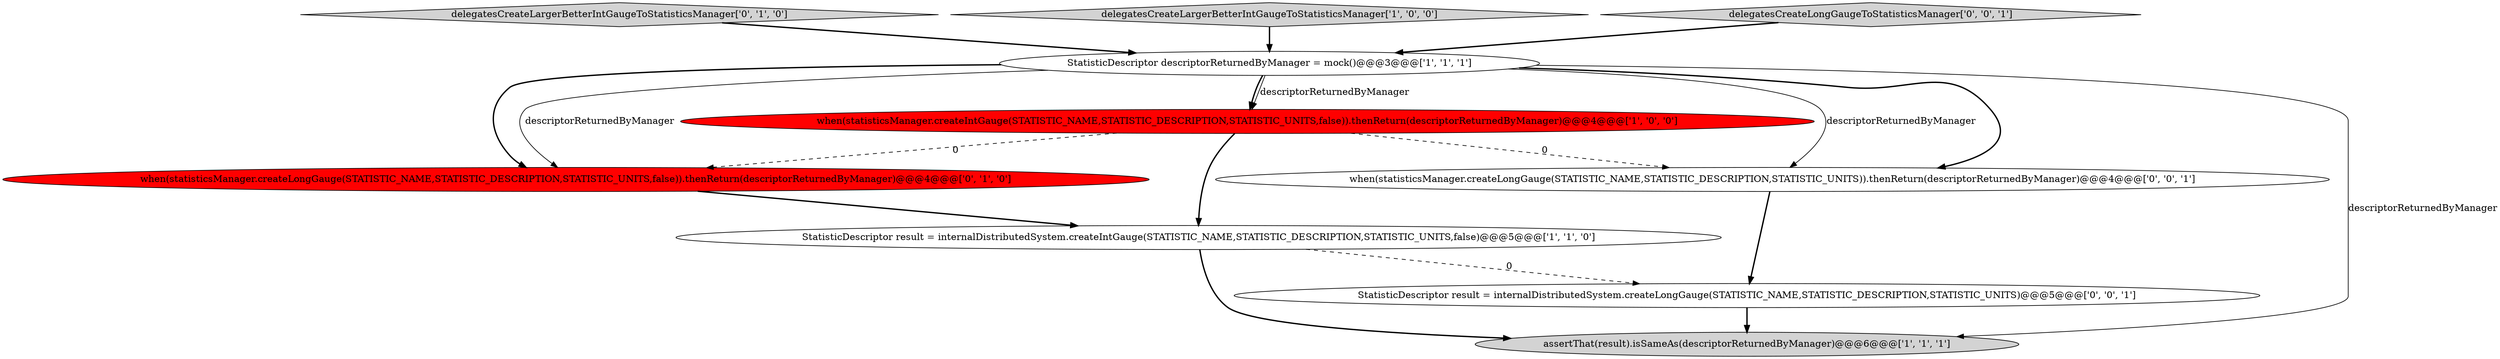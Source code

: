 digraph {
5 [style = filled, label = "delegatesCreateLargerBetterIntGaugeToStatisticsManager['0', '1', '0']", fillcolor = lightgray, shape = diamond image = "AAA0AAABBB2BBB"];
4 [style = filled, label = "when(statisticsManager.createIntGauge(STATISTIC_NAME,STATISTIC_DESCRIPTION,STATISTIC_UNITS,false)).thenReturn(descriptorReturnedByManager)@@@4@@@['1', '0', '0']", fillcolor = red, shape = ellipse image = "AAA1AAABBB1BBB"];
2 [style = filled, label = "delegatesCreateLargerBetterIntGaugeToStatisticsManager['1', '0', '0']", fillcolor = lightgray, shape = diamond image = "AAA0AAABBB1BBB"];
9 [style = filled, label = "when(statisticsManager.createLongGauge(STATISTIC_NAME,STATISTIC_DESCRIPTION,STATISTIC_UNITS)).thenReturn(descriptorReturnedByManager)@@@4@@@['0', '0', '1']", fillcolor = white, shape = ellipse image = "AAA0AAABBB3BBB"];
8 [style = filled, label = "delegatesCreateLongGaugeToStatisticsManager['0', '0', '1']", fillcolor = lightgray, shape = diamond image = "AAA0AAABBB3BBB"];
6 [style = filled, label = "when(statisticsManager.createLongGauge(STATISTIC_NAME,STATISTIC_DESCRIPTION,STATISTIC_UNITS,false)).thenReturn(descriptorReturnedByManager)@@@4@@@['0', '1', '0']", fillcolor = red, shape = ellipse image = "AAA1AAABBB2BBB"];
1 [style = filled, label = "assertThat(result).isSameAs(descriptorReturnedByManager)@@@6@@@['1', '1', '1']", fillcolor = lightgray, shape = ellipse image = "AAA0AAABBB1BBB"];
7 [style = filled, label = "StatisticDescriptor result = internalDistributedSystem.createLongGauge(STATISTIC_NAME,STATISTIC_DESCRIPTION,STATISTIC_UNITS)@@@5@@@['0', '0', '1']", fillcolor = white, shape = ellipse image = "AAA0AAABBB3BBB"];
3 [style = filled, label = "StatisticDescriptor descriptorReturnedByManager = mock()@@@3@@@['1', '1', '1']", fillcolor = white, shape = ellipse image = "AAA0AAABBB1BBB"];
0 [style = filled, label = "StatisticDescriptor result = internalDistributedSystem.createIntGauge(STATISTIC_NAME,STATISTIC_DESCRIPTION,STATISTIC_UNITS,false)@@@5@@@['1', '1', '0']", fillcolor = white, shape = ellipse image = "AAA0AAABBB1BBB"];
5->3 [style = bold, label=""];
3->9 [style = bold, label=""];
4->9 [style = dashed, label="0"];
3->6 [style = bold, label=""];
3->4 [style = solid, label="descriptorReturnedByManager"];
2->3 [style = bold, label=""];
6->0 [style = bold, label=""];
7->1 [style = bold, label=""];
9->7 [style = bold, label=""];
4->6 [style = dashed, label="0"];
0->7 [style = dashed, label="0"];
3->4 [style = bold, label=""];
0->1 [style = bold, label=""];
3->9 [style = solid, label="descriptorReturnedByManager"];
3->6 [style = solid, label="descriptorReturnedByManager"];
3->1 [style = solid, label="descriptorReturnedByManager"];
4->0 [style = bold, label=""];
8->3 [style = bold, label=""];
}
